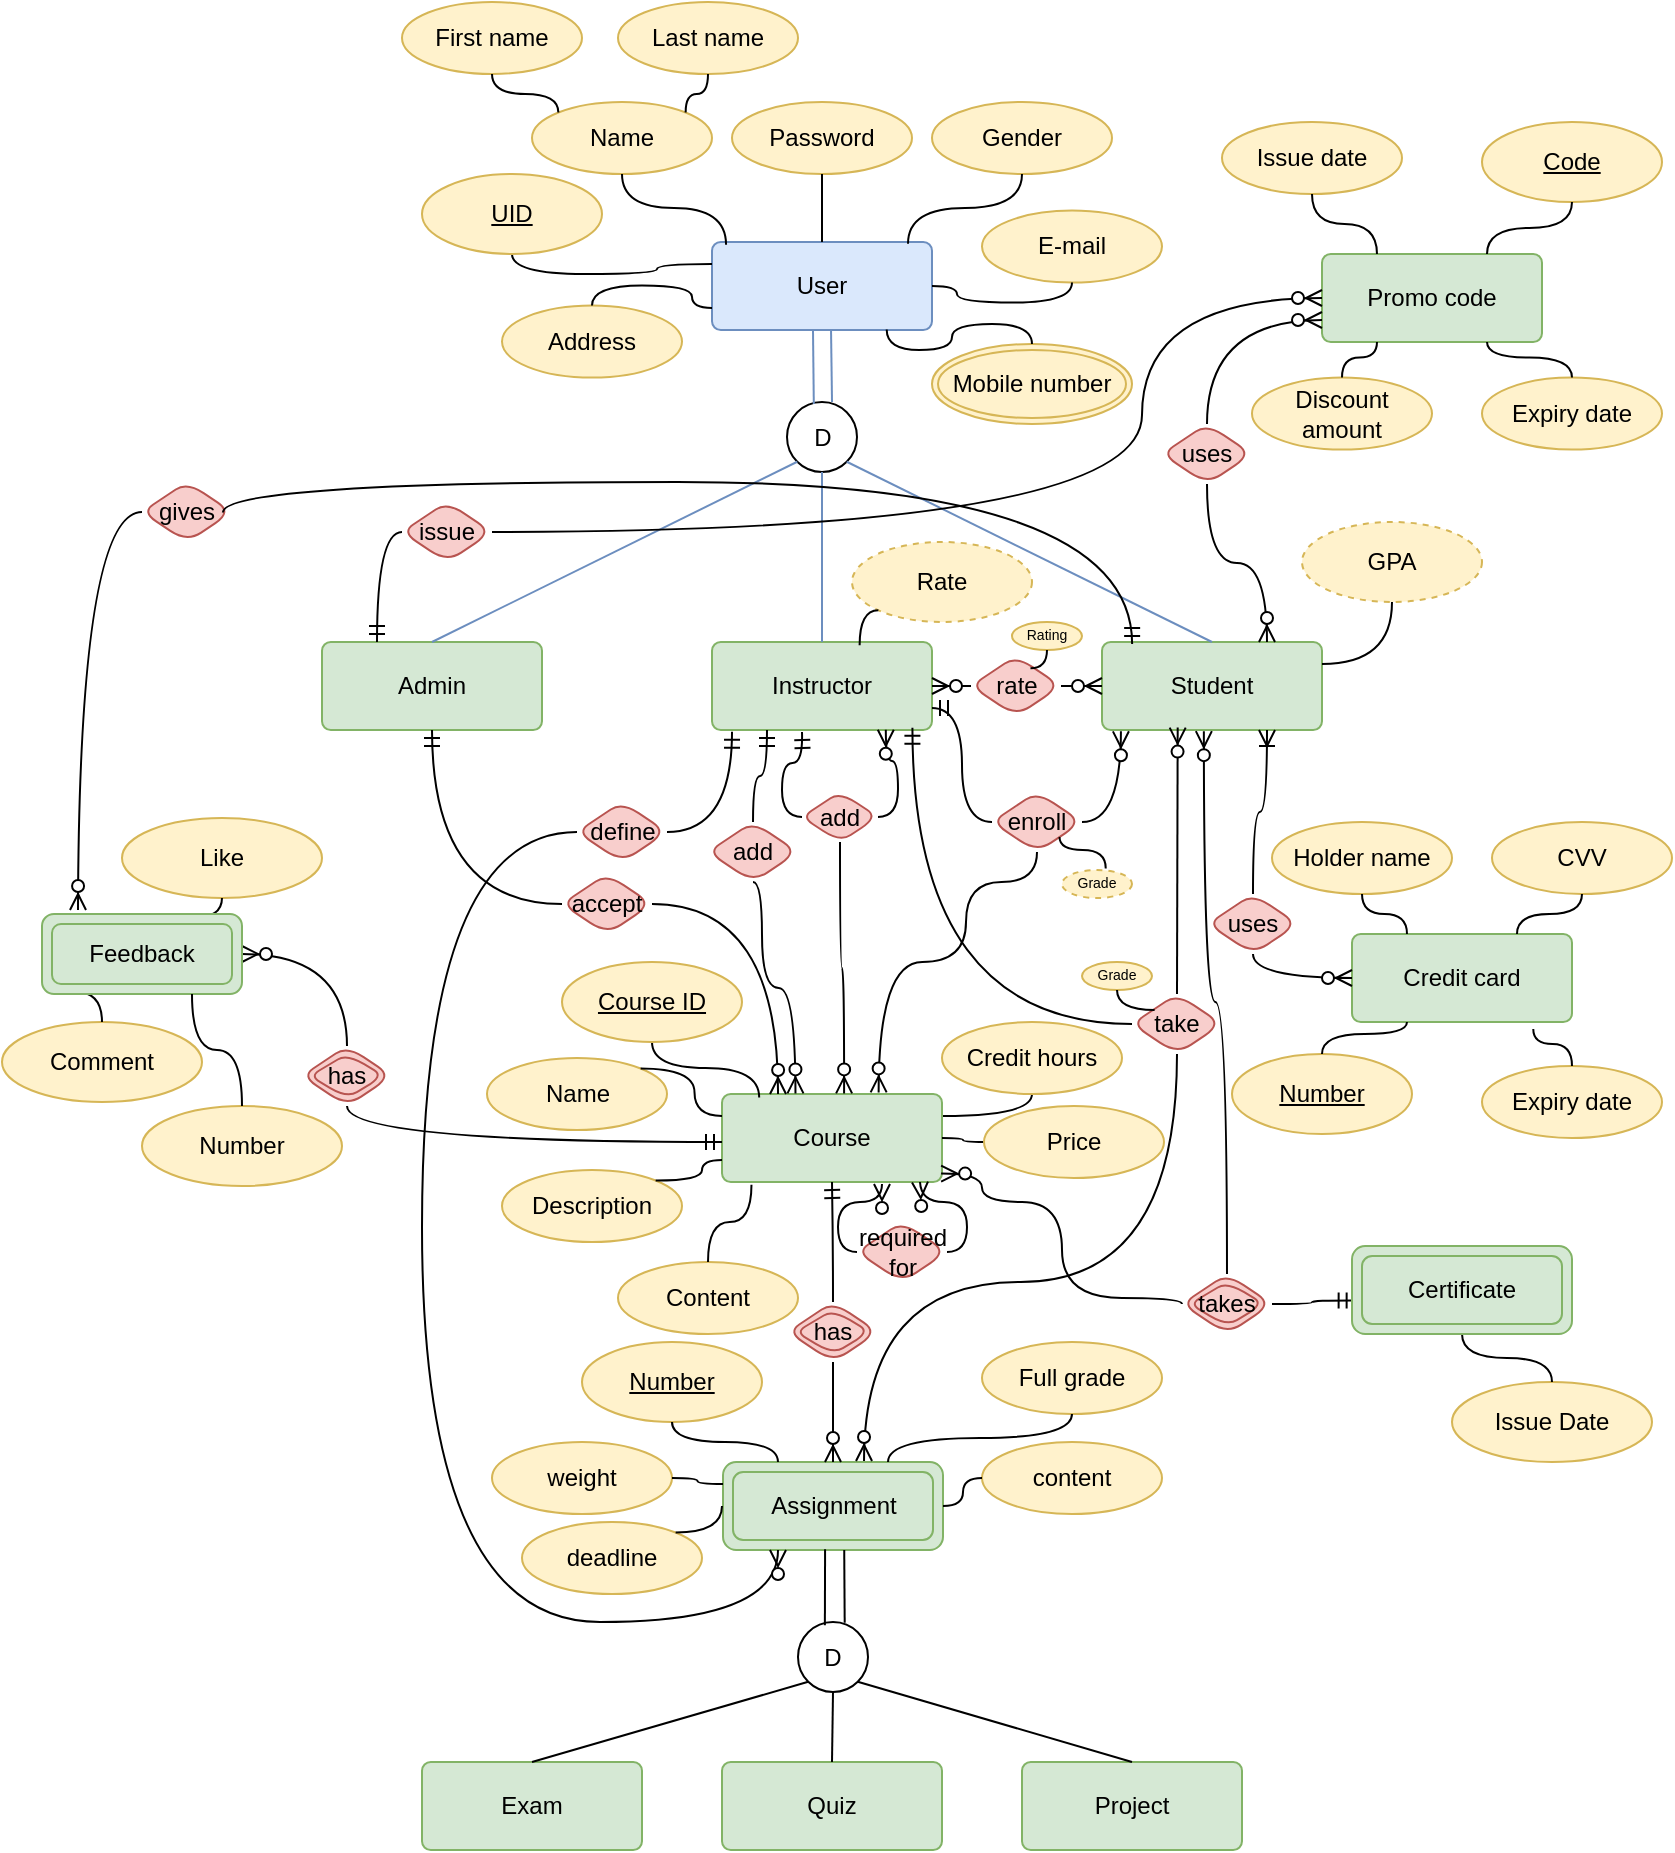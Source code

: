 <mxfile version="13.10.3" type="device"><diagram id="R2lEEEUBdFMjLlhIrx00" name="Page-1"><mxGraphModel dx="1038" dy="580" grid="1" gridSize="10" guides="1" tooltips="1" connect="1" arrows="1" fold="1" page="1" pageScale="1" pageWidth="850" pageHeight="1100" math="0" shadow="0" extFonts="Permanent Marker^https://fonts.googleapis.com/css?family=Permanent+Marker"><root><mxCell id="0"/><mxCell id="1" parent="0"/><mxCell id="Z4iQUiT7zyuBfJr3c1Eu-8" value="D" style="ellipse;whiteSpace=wrap;html=1;aspect=fixed;rounded=1;shadow=0;glass=0;sketch=0;" parent="1" vertex="1"><mxGeometry x="402.5" y="200" width="35" height="35" as="geometry"/></mxCell><mxCell id="Z4iQUiT7zyuBfJr3c1Eu-16" value="User" style="rounded=1;arcSize=10;whiteSpace=wrap;html=1;align=center;shadow=0;glass=0;sketch=0;aspect=fixed;fillColor=#dae8fc;strokeColor=#6c8ebf;" parent="1" vertex="1"><mxGeometry x="365" y="120" width="110" height="44" as="geometry"/></mxCell><mxCell id="Z4iQUiT7zyuBfJr3c1Eu-17" value="Instructor" style="rounded=1;arcSize=10;whiteSpace=wrap;html=1;align=center;shadow=0;glass=0;sketch=0;aspect=fixed;fillColor=#d5e8d4;strokeColor=#82b366;" parent="1" vertex="1"><mxGeometry x="365" y="320" width="110" height="44" as="geometry"/></mxCell><mxCell id="Z4iQUiT7zyuBfJr3c1Eu-18" value="Student" style="rounded=1;arcSize=10;whiteSpace=wrap;html=1;align=center;shadow=0;glass=0;sketch=0;aspect=fixed;fillColor=#d5e8d4;strokeColor=#82b366;" parent="1" vertex="1"><mxGeometry x="560" y="320" width="110" height="44" as="geometry"/></mxCell><mxCell id="Z4iQUiT7zyuBfJr3c1Eu-19" value="Admin" style="rounded=1;arcSize=10;whiteSpace=wrap;html=1;align=center;shadow=0;glass=0;sketch=0;aspect=fixed;fillColor=#d5e8d4;strokeColor=#82b366;" parent="1" vertex="1"><mxGeometry x="170" y="320" width="110" height="44" as="geometry"/></mxCell><mxCell id="Z4iQUiT7zyuBfJr3c1Eu-27" value="Name" style="ellipse;whiteSpace=wrap;html=1;align=center;rounded=1;shadow=0;glass=0;sketch=0;aspect=fixed;fillColor=#fff2cc;strokeColor=#d6b656;" parent="1" vertex="1"><mxGeometry x="275" y="50" width="90" height="36" as="geometry"/></mxCell><mxCell id="Z4iQUiT7zyuBfJr3c1Eu-32" value="" style="edgeStyle=orthogonalEdgeStyle;fontSize=12;html=1;endArrow=none;endFill=0;entryX=0.5;entryY=1;entryDx=0;entryDy=0;exitX=0.064;exitY=0.031;exitDx=0;exitDy=0;exitPerimeter=0;curved=1;" parent="1" source="Z4iQUiT7zyuBfJr3c1Eu-16" target="Z4iQUiT7zyuBfJr3c1Eu-27" edge="1"><mxGeometry width="100" height="100" relative="1" as="geometry"><mxPoint x="430" y="160" as="sourcePoint"/><mxPoint x="530" y="60" as="targetPoint"/></mxGeometry></mxCell><mxCell id="Z4iQUiT7zyuBfJr3c1Eu-33" value="First name" style="ellipse;whiteSpace=wrap;html=1;align=center;rounded=1;shadow=0;glass=0;sketch=0;aspect=fixed;fillColor=#fff2cc;strokeColor=#d6b656;" parent="1" vertex="1"><mxGeometry x="210" width="90" height="36" as="geometry"/></mxCell><mxCell id="Z4iQUiT7zyuBfJr3c1Eu-34" value="Last name" style="ellipse;whiteSpace=wrap;html=1;align=center;rounded=1;shadow=0;glass=0;sketch=0;aspect=fixed;fillColor=#fff2cc;strokeColor=#d6b656;" parent="1" vertex="1"><mxGeometry x="318" width="90" height="36" as="geometry"/></mxCell><mxCell id="Z4iQUiT7zyuBfJr3c1Eu-35" value="" style="edgeStyle=orthogonalEdgeStyle;fontSize=12;html=1;endArrow=none;endFill=0;entryX=1;entryY=0;entryDx=0;entryDy=0;exitX=0.5;exitY=1;exitDx=0;exitDy=0;curved=1;" parent="1" source="Z4iQUiT7zyuBfJr3c1Eu-34" target="Z4iQUiT7zyuBfJr3c1Eu-27" edge="1"><mxGeometry width="100" height="100" relative="1" as="geometry"><mxPoint x="380" y="60" as="sourcePoint"/><mxPoint x="327.96" y="28.636" as="targetPoint"/></mxGeometry></mxCell><mxCell id="Z4iQUiT7zyuBfJr3c1Eu-36" value="" style="edgeStyle=orthogonalEdgeStyle;fontSize=12;html=1;endArrow=none;endFill=0;entryX=0;entryY=0;entryDx=0;entryDy=0;exitX=0.5;exitY=1;exitDx=0;exitDy=0;curved=1;" parent="1" source="Z4iQUiT7zyuBfJr3c1Eu-33" target="Z4iQUiT7zyuBfJr3c1Eu-27" edge="1"><mxGeometry width="100" height="100" relative="1" as="geometry"><mxPoint x="385" y="46" as="sourcePoint"/><mxPoint x="361.922" y="65.313" as="targetPoint"/></mxGeometry></mxCell><mxCell id="Z4iQUiT7zyuBfJr3c1Eu-39" value="Password" style="ellipse;whiteSpace=wrap;html=1;align=center;rounded=1;shadow=0;glass=0;sketch=0;aspect=fixed;fillColor=#fff2cc;strokeColor=#d6b656;" parent="1" vertex="1"><mxGeometry x="375" y="50" width="90" height="36" as="geometry"/></mxCell><mxCell id="Z4iQUiT7zyuBfJr3c1Eu-40" value="" style="edgeStyle=orthogonalEdgeStyle;fontSize=12;html=1;endArrow=none;endFill=0;entryX=0.5;entryY=1;entryDx=0;entryDy=0;exitX=0.5;exitY=0;exitDx=0;exitDy=0;curved=1;" parent="1" source="Z4iQUiT7zyuBfJr3c1Eu-16" target="Z4iQUiT7zyuBfJr3c1Eu-39" edge="1"><mxGeometry width="100" height="100" relative="1" as="geometry"><mxPoint x="475.0" y="117.364" as="sourcePoint"/><mxPoint x="632.96" y="60" as="targetPoint"/></mxGeometry></mxCell><mxCell id="Z4iQUiT7zyuBfJr3c1Eu-41" value="Gender" style="ellipse;whiteSpace=wrap;html=1;align=center;rounded=1;shadow=0;glass=0;sketch=0;aspect=fixed;fillColor=#fff2cc;strokeColor=#d6b656;" parent="1" vertex="1"><mxGeometry x="475" y="50" width="90" height="36" as="geometry"/></mxCell><mxCell id="Z4iQUiT7zyuBfJr3c1Eu-42" value="" style="edgeStyle=orthogonalEdgeStyle;fontSize=12;html=1;endArrow=none;endFill=0;entryX=0.5;entryY=1;entryDx=0;entryDy=0;exitX=0.891;exitY=0.02;exitDx=0;exitDy=0;exitPerimeter=0;curved=1;" parent="1" source="Z4iQUiT7zyuBfJr3c1Eu-16" target="Z4iQUiT7zyuBfJr3c1Eu-41" edge="1"><mxGeometry width="100" height="100" relative="1" as="geometry"><mxPoint x="572.04" y="117.364" as="sourcePoint"/><mxPoint x="730" y="60" as="targetPoint"/></mxGeometry></mxCell><mxCell id="Z4iQUiT7zyuBfJr3c1Eu-43" value="E-mail" style="ellipse;whiteSpace=wrap;html=1;align=center;rounded=1;shadow=0;glass=0;sketch=0;aspect=fixed;fillColor=#fff2cc;strokeColor=#d6b656;" parent="1" vertex="1"><mxGeometry x="500" y="104.3" width="90" height="36" as="geometry"/></mxCell><mxCell id="Z4iQUiT7zyuBfJr3c1Eu-44" value="" style="edgeStyle=orthogonalEdgeStyle;fontSize=12;html=1;endArrow=none;endFill=0;entryX=0.5;entryY=1;entryDx=0;entryDy=0;curved=1;exitX=1;exitY=0.25;exitDx=0;exitDy=0;" parent="1" source="Z4iQUiT7zyuBfJr3c1Eu-53" target="Z4iQUiT7zyuBfJr3c1Eu-54" edge="1"><mxGeometry width="100" height="100" relative="1" as="geometry"><mxPoint x="480" y="566" as="sourcePoint"/><mxPoint x="550.99" y="580" as="targetPoint"/></mxGeometry></mxCell><mxCell id="Z4iQUiT7zyuBfJr3c1Eu-46" value="" style="edgeStyle=orthogonalEdgeStyle;fontSize=12;html=1;endArrow=none;endFill=0;entryX=0.5;entryY=1;entryDx=0;entryDy=0;exitX=0;exitY=0.25;exitDx=0;exitDy=0;curved=1;" parent="1" source="Z4iQUiT7zyuBfJr3c1Eu-16" target="Z4iQUiT7zyuBfJr3c1Eu-47" edge="1"><mxGeometry width="100" height="100" relative="1" as="geometry"><mxPoint x="330.0" y="159.964" as="sourcePoint"/><mxPoint x="277.96" y="128.6" as="targetPoint"/></mxGeometry></mxCell><mxCell id="Z4iQUiT7zyuBfJr3c1Eu-47" value="UID" style="ellipse;whiteSpace=wrap;html=1;align=center;fontStyle=4;rounded=1;shadow=0;glass=0;sketch=0;fillColor=#fff2cc;strokeColor=#d6b656;" parent="1" vertex="1"><mxGeometry x="220" y="86" width="90" height="40" as="geometry"/></mxCell><mxCell id="Z4iQUiT7zyuBfJr3c1Eu-48" value="Address" style="ellipse;whiteSpace=wrap;html=1;align=center;rounded=1;shadow=0;glass=0;sketch=0;aspect=fixed;fillColor=#fff2cc;strokeColor=#d6b656;" parent="1" vertex="1"><mxGeometry x="260" y="151.8" width="90" height="36" as="geometry"/></mxCell><mxCell id="Z4iQUiT7zyuBfJr3c1Eu-49" value="" style="edgeStyle=orthogonalEdgeStyle;fontSize=12;html=1;endArrow=none;endFill=0;entryX=0.5;entryY=0;entryDx=0;entryDy=0;exitX=0;exitY=0.75;exitDx=0;exitDy=0;curved=1;" parent="1" source="Z4iQUiT7zyuBfJr3c1Eu-16" target="Z4iQUiT7zyuBfJr3c1Eu-48" edge="1"><mxGeometry width="100" height="100" relative="1" as="geometry"><mxPoint x="357.04" y="219.164" as="sourcePoint"/><mxPoint x="515" y="161.8" as="targetPoint"/></mxGeometry></mxCell><mxCell id="Z4iQUiT7zyuBfJr3c1Eu-50" value="Mobile number" style="ellipse;shape=doubleEllipse;margin=3;whiteSpace=wrap;html=1;align=center;rounded=1;shadow=0;glass=0;sketch=0;fillColor=#fff2cc;strokeColor=#d6b656;" parent="1" vertex="1"><mxGeometry x="475" y="171" width="100" height="40" as="geometry"/></mxCell><mxCell id="Z4iQUiT7zyuBfJr3c1Eu-52" value="" style="edgeStyle=orthogonalEdgeStyle;fontSize=12;html=1;endArrow=none;endFill=0;entryX=0.5;entryY=0;entryDx=0;entryDy=0;curved=1;exitX=0.794;exitY=0.994;exitDx=0;exitDy=0;exitPerimeter=0;" parent="1" source="Z4iQUiT7zyuBfJr3c1Eu-16" target="Z4iQUiT7zyuBfJr3c1Eu-50" edge="1"><mxGeometry width="100" height="100" relative="1" as="geometry"><mxPoint x="467" y="166" as="sourcePoint"/><mxPoint x="565" y="160.3" as="targetPoint"/></mxGeometry></mxCell><mxCell id="Z4iQUiT7zyuBfJr3c1Eu-53" value="Course" style="rounded=1;arcSize=10;whiteSpace=wrap;html=1;align=center;shadow=0;glass=0;sketch=0;aspect=fixed;fillColor=#d5e8d4;strokeColor=#82b366;" parent="1" vertex="1"><mxGeometry x="370" y="546" width="110" height="44" as="geometry"/></mxCell><mxCell id="Z4iQUiT7zyuBfJr3c1Eu-54" value="Credit hours" style="ellipse;whiteSpace=wrap;html=1;align=center;rounded=1;shadow=0;glass=0;sketch=0;aspect=fixed;fillColor=#fff2cc;strokeColor=#d6b656;" parent="1" vertex="1"><mxGeometry x="480" y="510" width="90" height="36" as="geometry"/></mxCell><mxCell id="Z4iQUiT7zyuBfJr3c1Eu-55" value="" style="edgeStyle=orthogonalEdgeStyle;fontSize=12;html=1;endArrow=none;endFill=0;exitX=1;exitY=0.25;exitDx=0;exitDy=0;curved=1;entryX=0.5;entryY=1;entryDx=0;entryDy=0;" parent="1" source="Z4iQUiT7zyuBfJr3c1Eu-18" target="Z4iQUiT7zyuBfJr3c1Eu-57" edge="1"><mxGeometry width="100" height="100" relative="1" as="geometry"><mxPoint x="620" y="289.036" as="sourcePoint"/><mxPoint x="703" y="310" as="targetPoint"/></mxGeometry></mxCell><mxCell id="Z4iQUiT7zyuBfJr3c1Eu-57" value="GPA" style="ellipse;whiteSpace=wrap;html=1;align=center;dashed=1;rounded=1;shadow=0;glass=0;sketch=0;fillColor=#fff2cc;strokeColor=#d6b656;" parent="1" vertex="1"><mxGeometry x="660" y="260" width="90" height="40" as="geometry"/></mxCell><mxCell id="Z4iQUiT7zyuBfJr3c1Eu-58" value="" style="edgeStyle=orthogonalEdgeStyle;fontSize=12;html=1;endArrow=none;endFill=0;entryX=0.5;entryY=1;entryDx=0;entryDy=0;exitX=0.169;exitY=0.039;exitDx=0;exitDy=0;curved=1;exitPerimeter=0;" parent="1" source="Z4iQUiT7zyuBfJr3c1Eu-53" target="Z4iQUiT7zyuBfJr3c1Eu-59" edge="1"><mxGeometry width="100" height="100" relative="1" as="geometry"><mxPoint x="407.5" y="557" as="sourcePoint"/><mxPoint x="320.46" y="558.6" as="targetPoint"/></mxGeometry></mxCell><mxCell id="Z4iQUiT7zyuBfJr3c1Eu-59" value="Course ID" style="ellipse;whiteSpace=wrap;html=1;align=center;fontStyle=4;rounded=1;shadow=0;glass=0;sketch=0;fillColor=#fff2cc;strokeColor=#d6b656;" parent="1" vertex="1"><mxGeometry x="290" y="480" width="90" height="40" as="geometry"/></mxCell><mxCell id="Z4iQUiT7zyuBfJr3c1Eu-61" value="Name" style="ellipse;whiteSpace=wrap;html=1;align=center;rounded=1;shadow=0;glass=0;sketch=0;aspect=fixed;fillColor=#fff2cc;strokeColor=#d6b656;" parent="1" vertex="1"><mxGeometry x="252.5" y="528" width="90" height="36" as="geometry"/></mxCell><mxCell id="Z4iQUiT7zyuBfJr3c1Eu-62" value="" style="edgeStyle=orthogonalEdgeStyle;fontSize=12;html=1;endArrow=none;endFill=0;entryX=0.5;entryY=1;entryDx=0;entryDy=0;exitX=1;exitY=0.5;exitDx=0;exitDy=0;curved=1;" parent="1" source="Z4iQUiT7zyuBfJr3c1Eu-16" target="Z4iQUiT7zyuBfJr3c1Eu-43" edge="1"><mxGeometry width="100" height="100" relative="1" as="geometry"><mxPoint x="473.01" y="126.88" as="sourcePoint"/><mxPoint x="530" y="96" as="targetPoint"/></mxGeometry></mxCell><mxCell id="Z4iQUiT7zyuBfJr3c1Eu-64" value="" style="edgeStyle=orthogonalEdgeStyle;fontSize=12;html=1;endArrow=none;endFill=0;entryX=0;entryY=0.5;entryDx=0;entryDy=0;curved=1;exitX=1;exitY=0.5;exitDx=0;exitDy=0;" parent="1" source="Z4iQUiT7zyuBfJr3c1Eu-53" target="Z4iQUiT7zyuBfJr3c1Eu-65" edge="1"><mxGeometry width="100" height="100" relative="1" as="geometry"><mxPoint x="505" y="602" as="sourcePoint"/><mxPoint x="575.99" y="625" as="targetPoint"/></mxGeometry></mxCell><mxCell id="Z4iQUiT7zyuBfJr3c1Eu-65" value="Price" style="ellipse;whiteSpace=wrap;html=1;align=center;rounded=1;shadow=0;glass=0;sketch=0;aspect=fixed;fillColor=#fff2cc;strokeColor=#d6b656;" parent="1" vertex="1"><mxGeometry x="501" y="552" width="90" height="36" as="geometry"/></mxCell><mxCell id="Z4iQUiT7zyuBfJr3c1Eu-66" value="" style="endArrow=none;html=1;rounded=0;exitX=0;exitY=0.25;exitDx=0;exitDy=0;entryX=1;entryY=0;entryDx=0;entryDy=0;edgeStyle=orthogonalEdgeStyle;curved=1;" parent="1" source="Z4iQUiT7zyuBfJr3c1Eu-53" target="Z4iQUiT7zyuBfJr3c1Eu-61" edge="1"><mxGeometry relative="1" as="geometry"><mxPoint x="355" y="616" as="sourcePoint"/><mxPoint x="515" y="616" as="targetPoint"/></mxGeometry></mxCell><mxCell id="Z4iQUiT7zyuBfJr3c1Eu-67" value="Description" style="ellipse;whiteSpace=wrap;html=1;align=center;rounded=1;shadow=0;glass=0;sketch=0;aspect=fixed;fillColor=#fff2cc;strokeColor=#d6b656;" parent="1" vertex="1"><mxGeometry x="260" y="584" width="90" height="36" as="geometry"/></mxCell><mxCell id="Z4iQUiT7zyuBfJr3c1Eu-69" value="" style="endArrow=none;html=1;rounded=0;exitX=0;exitY=0.75;exitDx=0;exitDy=0;entryX=1;entryY=0;entryDx=0;entryDy=0;edgeStyle=orthogonalEdgeStyle;curved=1;" parent="1" source="Z4iQUiT7zyuBfJr3c1Eu-53" target="Z4iQUiT7zyuBfJr3c1Eu-67" edge="1"><mxGeometry relative="1" as="geometry"><mxPoint x="355" y="616" as="sourcePoint"/><mxPoint x="515" y="616" as="targetPoint"/></mxGeometry></mxCell><mxCell id="Z4iQUiT7zyuBfJr3c1Eu-70" value="Content" style="ellipse;whiteSpace=wrap;html=1;align=center;rounded=1;shadow=0;glass=0;sketch=0;aspect=fixed;fillColor=#fff2cc;strokeColor=#d6b656;" parent="1" vertex="1"><mxGeometry x="318" y="630" width="90" height="36" as="geometry"/></mxCell><mxCell id="Z4iQUiT7zyuBfJr3c1Eu-71" value="" style="endArrow=none;html=1;rounded=0;exitX=0.134;exitY=1.03;exitDx=0;exitDy=0;exitPerimeter=0;entryX=0.5;entryY=0;entryDx=0;entryDy=0;edgeStyle=orthogonalEdgeStyle;curved=1;" parent="1" source="Z4iQUiT7zyuBfJr3c1Eu-53" target="Z4iQUiT7zyuBfJr3c1Eu-70" edge="1"><mxGeometry relative="1" as="geometry"><mxPoint x="355" y="616" as="sourcePoint"/><mxPoint x="515" y="616" as="targetPoint"/></mxGeometry></mxCell><mxCell id="Z4iQUiT7zyuBfJr3c1Eu-74" value="" style="edgeStyle=orthogonalEdgeStyle;fontSize=12;html=1;endArrow=ERzeroToMany;endFill=1;entryX=0.086;entryY=1.015;entryDx=0;entryDy=0;curved=1;exitX=1;exitY=0.5;exitDx=0;exitDy=0;entryPerimeter=0;" parent="1" source="Z4iQUiT7zyuBfJr3c1Eu-82" target="Z4iQUiT7zyuBfJr3c1Eu-18" edge="1"><mxGeometry width="100" height="100" relative="1" as="geometry"><mxPoint x="380" y="480" as="sourcePoint"/><mxPoint x="480" y="380" as="targetPoint"/></mxGeometry></mxCell><mxCell id="Z4iQUiT7zyuBfJr3c1Eu-75" value="" style="edgeStyle=orthogonalEdgeStyle;fontSize=12;html=1;endArrow=ERzeroToMany;endFill=1;exitX=0.5;exitY=1;exitDx=0;exitDy=0;curved=1;entryX=0.712;entryY=-0.018;entryDx=0;entryDy=0;entryPerimeter=0;" parent="1" source="Z4iQUiT7zyuBfJr3c1Eu-82" target="Z4iQUiT7zyuBfJr3c1Eu-53" edge="1"><mxGeometry width="100" height="100" relative="1" as="geometry"><mxPoint x="380" y="480" as="sourcePoint"/><mxPoint x="480" y="380" as="targetPoint"/><Array as="points"><mxPoint x="528" y="440"/><mxPoint x="492" y="440"/><mxPoint x="492" y="480"/><mxPoint x="448" y="480"/></Array></mxGeometry></mxCell><mxCell id="Z4iQUiT7zyuBfJr3c1Eu-82" value="enroll" style="shape=rhombus;perimeter=rhombusPerimeter;whiteSpace=wrap;html=1;align=center;rounded=1;shadow=0;glass=0;sketch=0;fillColor=#f8cecc;strokeColor=#b85450;" parent="1" vertex="1"><mxGeometry x="505" y="395" width="45" height="30" as="geometry"/></mxCell><mxCell id="Z4iQUiT7zyuBfJr3c1Eu-83" value="has" style="shape=rhombus;double=1;perimeter=rhombusPerimeter;whiteSpace=wrap;html=1;align=center;rounded=1;shadow=0;glass=0;sketch=0;fillColor=#f8cecc;strokeColor=#b85450;" parent="1" vertex="1"><mxGeometry x="403" y="650" width="45" height="30" as="geometry"/></mxCell><mxCell id="Z4iQUiT7zyuBfJr3c1Eu-84" value="" style="edgeStyle=orthogonalEdgeStyle;fontSize=12;html=1;endArrow=ERmandOne;endFill=0;entryX=0.5;entryY=1;entryDx=0;entryDy=0;exitX=0.5;exitY=0;exitDx=0;exitDy=0;curved=1;" parent="1" source="Z4iQUiT7zyuBfJr3c1Eu-83" target="Z4iQUiT7zyuBfJr3c1Eu-53" edge="1"><mxGeometry width="100" height="100" relative="1" as="geometry"><mxPoint x="370" y="650" as="sourcePoint"/><mxPoint x="470" y="550" as="targetPoint"/></mxGeometry></mxCell><mxCell id="Z4iQUiT7zyuBfJr3c1Eu-85" value="Assignment" style="shape=ext;margin=3;double=1;whiteSpace=wrap;html=1;align=center;rounded=1;shadow=0;glass=0;sketch=0;aspect=fixed;fillColor=#d5e8d4;strokeColor=#82b366;" parent="1" vertex="1"><mxGeometry x="370.5" y="730" width="110" height="44" as="geometry"/></mxCell><mxCell id="Z4iQUiT7zyuBfJr3c1Eu-86" value="" style="edgeStyle=orthogonalEdgeStyle;fontSize=12;html=1;endArrow=ERzeroToMany;endFill=1;entryX=0.5;entryY=0;entryDx=0;entryDy=0;exitX=0.5;exitY=1;exitDx=0;exitDy=0;curved=1;" parent="1" source="Z4iQUiT7zyuBfJr3c1Eu-83" target="Z4iQUiT7zyuBfJr3c1Eu-85" edge="1"><mxGeometry width="100" height="100" relative="1" as="geometry"><mxPoint x="370" y="650" as="sourcePoint"/><mxPoint x="470" y="550" as="targetPoint"/></mxGeometry></mxCell><mxCell id="Z4iQUiT7zyuBfJr3c1Eu-89" value="D" style="ellipse;whiteSpace=wrap;html=1;aspect=fixed;rounded=1;shadow=0;glass=0;sketch=0;" parent="1" vertex="1"><mxGeometry x="408" y="810" width="35" height="35" as="geometry"/></mxCell><mxCell id="Z4iQUiT7zyuBfJr3c1Eu-97" value="" style="endArrow=none;html=1;rounded=0;exitX=0.5;exitY=1;exitDx=0;exitDy=0;entryX=0.5;entryY=0;entryDx=0;entryDy=0;fillColor=#dae8fc;strokeColor=#6c8ebf;" parent="1" source="Z4iQUiT7zyuBfJr3c1Eu-8" target="Z4iQUiT7zyuBfJr3c1Eu-17" edge="1"><mxGeometry relative="1" as="geometry"><mxPoint x="340" y="320" as="sourcePoint"/><mxPoint x="500" y="320" as="targetPoint"/></mxGeometry></mxCell><mxCell id="Z4iQUiT7zyuBfJr3c1Eu-98" value="" style="endArrow=none;html=1;rounded=0;exitX=0;exitY=1;exitDx=0;exitDy=0;entryX=0.5;entryY=0;entryDx=0;entryDy=0;fillColor=#dae8fc;strokeColor=#6c8ebf;" parent="1" source="Z4iQUiT7zyuBfJr3c1Eu-8" target="Z4iQUiT7zyuBfJr3c1Eu-19" edge="1"><mxGeometry relative="1" as="geometry"><mxPoint x="340" y="320" as="sourcePoint"/><mxPoint x="500" y="320" as="targetPoint"/></mxGeometry></mxCell><mxCell id="Z4iQUiT7zyuBfJr3c1Eu-99" value="" style="endArrow=none;html=1;rounded=0;exitX=1;exitY=1;exitDx=0;exitDy=0;entryX=0.5;entryY=0;entryDx=0;entryDy=0;fillColor=#dae8fc;strokeColor=#6c8ebf;" parent="1" source="Z4iQUiT7zyuBfJr3c1Eu-8" target="Z4iQUiT7zyuBfJr3c1Eu-18" edge="1"><mxGeometry relative="1" as="geometry"><mxPoint x="340" y="320" as="sourcePoint"/><mxPoint x="500" y="320" as="targetPoint"/></mxGeometry></mxCell><mxCell id="Z4iQUiT7zyuBfJr3c1Eu-100" value="" style="endArrow=none;html=1;rounded=0;entryX=0.643;entryY=0;entryDx=0;entryDy=0;entryPerimeter=0;exitX=0.541;exitY=0.989;exitDx=0;exitDy=0;exitPerimeter=0;fillColor=#dae8fc;strokeColor=#6c8ebf;" parent="1" source="Z4iQUiT7zyuBfJr3c1Eu-16" target="Z4iQUiT7zyuBfJr3c1Eu-8" edge="1"><mxGeometry relative="1" as="geometry"><mxPoint x="440" y="190" as="sourcePoint"/><mxPoint x="500" y="260" as="targetPoint"/></mxGeometry></mxCell><mxCell id="Z4iQUiT7zyuBfJr3c1Eu-101" value="" style="endArrow=none;html=1;rounded=0;entryX=0.383;entryY=0.03;entryDx=0;entryDy=0;entryPerimeter=0;exitX=0.459;exitY=0.988;exitDx=0;exitDy=0;exitPerimeter=0;fillColor=#dae8fc;strokeColor=#6c8ebf;" parent="1" source="Z4iQUiT7zyuBfJr3c1Eu-16" target="Z4iQUiT7zyuBfJr3c1Eu-8" edge="1"><mxGeometry relative="1" as="geometry"><mxPoint x="416" y="170" as="sourcePoint"/><mxPoint x="500" y="260" as="targetPoint"/></mxGeometry></mxCell><mxCell id="Z4iQUiT7zyuBfJr3c1Eu-103" value="" style="endArrow=none;html=1;rounded=0;exitX=0.667;exitY=0.012;exitDx=0;exitDy=0;exitPerimeter=0;entryX=0.551;entryY=1;entryDx=0;entryDy=0;entryPerimeter=0;" parent="1" source="Z4iQUiT7zyuBfJr3c1Eu-89" target="Z4iQUiT7zyuBfJr3c1Eu-85" edge="1"><mxGeometry relative="1" as="geometry"><mxPoint x="350" y="820" as="sourcePoint"/><mxPoint x="510" y="820" as="targetPoint"/></mxGeometry></mxCell><mxCell id="Z4iQUiT7zyuBfJr3c1Eu-104" value="" style="endArrow=none;html=1;rounded=0;entryX=0.384;entryY=0.045;entryDx=0;entryDy=0;entryPerimeter=0;exitX=0.464;exitY=0.991;exitDx=0;exitDy=0;exitPerimeter=0;fillColor=#dae8fc;" parent="1" source="Z4iQUiT7zyuBfJr3c1Eu-85" target="Z4iQUiT7zyuBfJr3c1Eu-89" edge="1"><mxGeometry relative="1" as="geometry"><mxPoint x="416" y="753" as="sourcePoint"/><mxPoint x="510" y="820" as="targetPoint"/></mxGeometry></mxCell><mxCell id="Z4iQUiT7zyuBfJr3c1Eu-106" value="Quiz" style="rounded=1;arcSize=10;whiteSpace=wrap;html=1;align=center;shadow=0;glass=0;sketch=0;aspect=fixed;fillColor=#d5e8d4;strokeColor=#82b366;" parent="1" vertex="1"><mxGeometry x="370" y="880" width="110" height="44" as="geometry"/></mxCell><mxCell id="Z4iQUiT7zyuBfJr3c1Eu-107" value="Project" style="rounded=1;arcSize=10;whiteSpace=wrap;html=1;align=center;shadow=0;glass=0;sketch=0;aspect=fixed;fillColor=#d5e8d4;strokeColor=#82b366;" parent="1" vertex="1"><mxGeometry x="520" y="880" width="110" height="44" as="geometry"/></mxCell><mxCell id="Z4iQUiT7zyuBfJr3c1Eu-108" value="Exam" style="rounded=1;arcSize=10;whiteSpace=wrap;html=1;align=center;shadow=0;glass=0;sketch=0;aspect=fixed;fillColor=#d5e8d4;strokeColor=#82b366;" parent="1" vertex="1"><mxGeometry x="220" y="880" width="110" height="44" as="geometry"/></mxCell><mxCell id="Z4iQUiT7zyuBfJr3c1Eu-109" value="" style="endArrow=none;html=1;rounded=0;exitX=0.5;exitY=1;exitDx=0;exitDy=0;entryX=0.5;entryY=0;entryDx=0;entryDy=0;" parent="1" source="Z4iQUiT7zyuBfJr3c1Eu-89" target="Z4iQUiT7zyuBfJr3c1Eu-106" edge="1"><mxGeometry relative="1" as="geometry"><mxPoint x="390" y="850" as="sourcePoint"/><mxPoint x="550" y="850" as="targetPoint"/></mxGeometry></mxCell><mxCell id="Z4iQUiT7zyuBfJr3c1Eu-110" value="" style="endArrow=none;html=1;rounded=0;exitX=1;exitY=1;exitDx=0;exitDy=0;entryX=0.5;entryY=0;entryDx=0;entryDy=0;" parent="1" source="Z4iQUiT7zyuBfJr3c1Eu-89" target="Z4iQUiT7zyuBfJr3c1Eu-107" edge="1"><mxGeometry relative="1" as="geometry"><mxPoint x="390" y="850" as="sourcePoint"/><mxPoint x="550" y="850" as="targetPoint"/></mxGeometry></mxCell><mxCell id="Z4iQUiT7zyuBfJr3c1Eu-111" value="" style="endArrow=none;html=1;rounded=0;exitX=0;exitY=1;exitDx=0;exitDy=0;entryX=0.5;entryY=0;entryDx=0;entryDy=0;" parent="1" source="Z4iQUiT7zyuBfJr3c1Eu-89" target="Z4iQUiT7zyuBfJr3c1Eu-108" edge="1"><mxGeometry relative="1" as="geometry"><mxPoint x="390" y="850" as="sourcePoint"/><mxPoint x="550" y="850" as="targetPoint"/></mxGeometry></mxCell><mxCell id="Z4iQUiT7zyuBfJr3c1Eu-112" value="Full grade" style="ellipse;whiteSpace=wrap;html=1;align=center;rounded=1;shadow=0;glass=0;sketch=0;aspect=fixed;fillColor=#fff2cc;strokeColor=#d6b656;" parent="1" vertex="1"><mxGeometry x="500" y="670" width="90" height="36" as="geometry"/></mxCell><mxCell id="Z4iQUiT7zyuBfJr3c1Eu-113" value="" style="endArrow=none;html=1;rounded=0;edgeStyle=orthogonalEdgeStyle;curved=1;entryX=0.5;entryY=1;entryDx=0;entryDy=0;exitX=0.75;exitY=0;exitDx=0;exitDy=0;" parent="1" source="Z4iQUiT7zyuBfJr3c1Eu-85" target="Z4iQUiT7zyuBfJr3c1Eu-112" edge="1"><mxGeometry relative="1" as="geometry"><mxPoint x="230" y="770" as="sourcePoint"/><mxPoint x="390" y="770" as="targetPoint"/></mxGeometry></mxCell><mxCell id="Z4iQUiT7zyuBfJr3c1Eu-114" value="Number" style="ellipse;whiteSpace=wrap;html=1;align=center;fontStyle=4;rounded=1;shadow=0;glass=0;sketch=0;fillColor=#fff2cc;strokeColor=#d6b656;" parent="1" vertex="1"><mxGeometry x="300" y="670" width="90" height="40" as="geometry"/></mxCell><mxCell id="Z4iQUiT7zyuBfJr3c1Eu-115" value="" style="endArrow=none;html=1;rounded=0;edgeStyle=orthogonalEdgeStyle;curved=1;exitX=0.5;exitY=1;exitDx=0;exitDy=0;entryX=0.25;entryY=0;entryDx=0;entryDy=0;" parent="1" source="Z4iQUiT7zyuBfJr3c1Eu-114" target="Z4iQUiT7zyuBfJr3c1Eu-85" edge="1"><mxGeometry relative="1" as="geometry"><mxPoint x="230" y="630" as="sourcePoint"/><mxPoint x="390" y="630" as="targetPoint"/></mxGeometry></mxCell><mxCell id="Z4iQUiT7zyuBfJr3c1Eu-116" value="weight" style="ellipse;whiteSpace=wrap;html=1;align=center;rounded=1;shadow=0;glass=0;sketch=0;aspect=fixed;fillColor=#fff2cc;strokeColor=#d6b656;" parent="1" vertex="1"><mxGeometry x="255" y="720" width="90" height="36" as="geometry"/></mxCell><mxCell id="Z4iQUiT7zyuBfJr3c1Eu-117" value="" style="endArrow=none;html=1;rounded=0;exitX=1;exitY=0.5;exitDx=0;exitDy=0;entryX=0;entryY=0.25;entryDx=0;entryDy=0;edgeStyle=orthogonalEdgeStyle;curved=1;" parent="1" source="Z4iQUiT7zyuBfJr3c1Eu-116" target="Z4iQUiT7zyuBfJr3c1Eu-85" edge="1"><mxGeometry relative="1" as="geometry"><mxPoint x="230" y="770" as="sourcePoint"/><mxPoint x="390" y="770" as="targetPoint"/></mxGeometry></mxCell><mxCell id="Z4iQUiT7zyuBfJr3c1Eu-118" value="deadline" style="ellipse;whiteSpace=wrap;html=1;align=center;rounded=1;shadow=0;glass=0;sketch=0;aspect=fixed;fillColor=#fff2cc;strokeColor=#d6b656;" parent="1" vertex="1"><mxGeometry x="270" y="760" width="90" height="36" as="geometry"/></mxCell><mxCell id="Z4iQUiT7zyuBfJr3c1Eu-119" value="" style="endArrow=none;html=1;rounded=0;edgeStyle=orthogonalEdgeStyle;curved=1;exitX=1;exitY=0;exitDx=0;exitDy=0;entryX=0;entryY=0.5;entryDx=0;entryDy=0;" parent="1" source="Z4iQUiT7zyuBfJr3c1Eu-118" target="Z4iQUiT7zyuBfJr3c1Eu-85" edge="1"><mxGeometry relative="1" as="geometry"><mxPoint x="230" y="770" as="sourcePoint"/><mxPoint x="390" y="770" as="targetPoint"/></mxGeometry></mxCell><mxCell id="Z4iQUiT7zyuBfJr3c1Eu-120" value="content" style="ellipse;whiteSpace=wrap;html=1;align=center;rounded=1;shadow=0;glass=0;sketch=0;aspect=fixed;fillColor=#fff2cc;strokeColor=#d6b656;" parent="1" vertex="1"><mxGeometry x="500" y="720" width="90" height="36" as="geometry"/></mxCell><mxCell id="Z4iQUiT7zyuBfJr3c1Eu-121" value="" style="endArrow=none;html=1;rounded=0;edgeStyle=orthogonalEdgeStyle;exitX=1;exitY=0.5;exitDx=0;exitDy=0;curved=1;entryX=0;entryY=0.5;entryDx=0;entryDy=0;" parent="1" source="Z4iQUiT7zyuBfJr3c1Eu-85" target="Z4iQUiT7zyuBfJr3c1Eu-120" edge="1"><mxGeometry relative="1" as="geometry"><mxPoint x="230" y="770" as="sourcePoint"/><mxPoint x="390" y="770" as="targetPoint"/></mxGeometry></mxCell><mxCell id="Z4iQUiT7zyuBfJr3c1Eu-128" value="Credit card" style="rounded=1;arcSize=10;whiteSpace=wrap;html=1;align=center;shadow=0;glass=0;sketch=0;aspect=fixed;fillColor=#d5e8d4;strokeColor=#82b366;" parent="1" vertex="1"><mxGeometry x="685" y="466" width="110" height="44" as="geometry"/></mxCell><mxCell id="Z4iQUiT7zyuBfJr3c1Eu-129" value="CVV" style="ellipse;whiteSpace=wrap;html=1;align=center;rounded=1;shadow=0;glass=0;sketch=0;aspect=fixed;fillColor=#fff2cc;strokeColor=#d6b656;" parent="1" vertex="1"><mxGeometry x="755" y="410" width="90" height="36" as="geometry"/></mxCell><mxCell id="Z4iQUiT7zyuBfJr3c1Eu-130" value="" style="endArrow=none;html=1;rounded=0;edgeStyle=orthogonalEdgeStyle;curved=1;entryX=0.5;entryY=1;entryDx=0;entryDy=0;exitX=0.75;exitY=0;exitDx=0;exitDy=0;" parent="1" source="Z4iQUiT7zyuBfJr3c1Eu-128" target="Z4iQUiT7zyuBfJr3c1Eu-129" edge="1"><mxGeometry relative="1" as="geometry"><mxPoint x="395" y="496" as="sourcePoint"/><mxPoint x="555" y="496" as="targetPoint"/></mxGeometry></mxCell><mxCell id="Z4iQUiT7zyuBfJr3c1Eu-131" value="Holder name" style="ellipse;whiteSpace=wrap;html=1;align=center;rounded=1;shadow=0;glass=0;sketch=0;aspect=fixed;fillColor=#fff2cc;strokeColor=#d6b656;" parent="1" vertex="1"><mxGeometry x="645" y="410" width="90" height="36" as="geometry"/></mxCell><mxCell id="Z4iQUiT7zyuBfJr3c1Eu-136" value="" style="endArrow=none;html=1;rounded=0;entryX=0.5;entryY=1;entryDx=0;entryDy=0;exitX=0.25;exitY=0;exitDx=0;exitDy=0;edgeStyle=orthogonalEdgeStyle;curved=1;" parent="1" source="Z4iQUiT7zyuBfJr3c1Eu-128" target="Z4iQUiT7zyuBfJr3c1Eu-131" edge="1"><mxGeometry relative="1" as="geometry"><mxPoint x="395" y="396" as="sourcePoint"/><mxPoint x="555" y="396" as="targetPoint"/></mxGeometry></mxCell><mxCell id="Z4iQUiT7zyuBfJr3c1Eu-137" value="Expiry date" style="ellipse;whiteSpace=wrap;html=1;align=center;rounded=1;shadow=0;glass=0;sketch=0;aspect=fixed;fillColor=#fff2cc;strokeColor=#d6b656;" parent="1" vertex="1"><mxGeometry x="750" y="532" width="90" height="36" as="geometry"/></mxCell><mxCell id="Z4iQUiT7zyuBfJr3c1Eu-139" value="Number" style="ellipse;whiteSpace=wrap;html=1;align=center;fontStyle=4;rounded=1;shadow=0;glass=0;sketch=0;fillColor=#fff2cc;strokeColor=#d6b656;" parent="1" vertex="1"><mxGeometry x="625" y="526" width="90" height="40" as="geometry"/></mxCell><mxCell id="Z4iQUiT7zyuBfJr3c1Eu-140" value="" style="endArrow=none;html=1;rounded=0;edgeStyle=orthogonalEdgeStyle;curved=1;entryX=0.25;entryY=1;entryDx=0;entryDy=0;" parent="1" source="Z4iQUiT7zyuBfJr3c1Eu-139" target="Z4iQUiT7zyuBfJr3c1Eu-128" edge="1"><mxGeometry relative="1" as="geometry"><mxPoint x="395" y="366" as="sourcePoint"/><mxPoint x="555" y="366" as="targetPoint"/></mxGeometry></mxCell><mxCell id="Z4iQUiT7zyuBfJr3c1Eu-141" value="" style="endArrow=none;html=1;rounded=0;entryX=0.824;entryY=1.08;entryDx=0;entryDy=0;entryPerimeter=0;exitX=0.5;exitY=0;exitDx=0;exitDy=0;edgeStyle=orthogonalEdgeStyle;curved=1;" parent="1" source="Z4iQUiT7zyuBfJr3c1Eu-137" target="Z4iQUiT7zyuBfJr3c1Eu-128" edge="1"><mxGeometry relative="1" as="geometry"><mxPoint x="380" y="430" as="sourcePoint"/><mxPoint x="540" y="430" as="targetPoint"/></mxGeometry></mxCell><mxCell id="Z4iQUiT7zyuBfJr3c1Eu-142" value="uses" style="shape=rhombus;perimeter=rhombusPerimeter;whiteSpace=wrap;html=1;align=center;rounded=1;shadow=0;glass=0;sketch=0;fillColor=#f8cecc;strokeColor=#b85450;" parent="1" vertex="1"><mxGeometry x="613" y="446" width="45" height="30" as="geometry"/></mxCell><mxCell id="Z4iQUiT7zyuBfJr3c1Eu-143" value="" style="edgeStyle=orthogonalEdgeStyle;fontSize=12;html=1;endArrow=ERoneToMany;endFill=0;curved=1;exitX=0.5;exitY=0;exitDx=0;exitDy=0;entryX=0.75;entryY=1;entryDx=0;entryDy=0;" parent="1" source="Z4iQUiT7zyuBfJr3c1Eu-142" target="Z4iQUiT7zyuBfJr3c1Eu-18" edge="1"><mxGeometry width="100" height="100" relative="1" as="geometry"><mxPoint x="410" y="480" as="sourcePoint"/><mxPoint x="510" y="380" as="targetPoint"/></mxGeometry></mxCell><mxCell id="Z4iQUiT7zyuBfJr3c1Eu-144" value="" style="edgeStyle=orthogonalEdgeStyle;fontSize=12;html=1;endArrow=ERzeroToMany;endFill=1;curved=1;exitX=0.5;exitY=1;exitDx=0;exitDy=0;entryX=0;entryY=0.5;entryDx=0;entryDy=0;" parent="1" source="Z4iQUiT7zyuBfJr3c1Eu-142" target="Z4iQUiT7zyuBfJr3c1Eu-128" edge="1"><mxGeometry width="100" height="100" relative="1" as="geometry"><mxPoint x="410" y="480" as="sourcePoint"/><mxPoint x="510" y="380" as="targetPoint"/></mxGeometry></mxCell><mxCell id="Z4iQUiT7zyuBfJr3c1Eu-145" value="Promo code" style="rounded=1;arcSize=10;whiteSpace=wrap;html=1;align=center;shadow=0;glass=0;sketch=0;aspect=fixed;fillColor=#d5e8d4;strokeColor=#82b366;" parent="1" vertex="1"><mxGeometry x="670" y="126" width="110" height="44" as="geometry"/></mxCell><mxCell id="Z4iQUiT7zyuBfJr3c1Eu-146" value="uses" style="shape=rhombus;perimeter=rhombusPerimeter;whiteSpace=wrap;html=1;align=center;rounded=1;shadow=0;glass=0;sketch=0;fillColor=#f8cecc;strokeColor=#b85450;" parent="1" vertex="1"><mxGeometry x="590" y="211" width="45" height="30" as="geometry"/></mxCell><mxCell id="Z4iQUiT7zyuBfJr3c1Eu-147" value="" style="edgeStyle=orthogonalEdgeStyle;fontSize=12;html=1;endArrow=ERzeroToMany;endFill=1;curved=1;exitX=0.5;exitY=1;exitDx=0;exitDy=0;entryX=0.75;entryY=0;entryDx=0;entryDy=0;" parent="1" source="Z4iQUiT7zyuBfJr3c1Eu-146" target="Z4iQUiT7zyuBfJr3c1Eu-18" edge="1"><mxGeometry width="100" height="100" relative="1" as="geometry"><mxPoint x="450" y="290" as="sourcePoint"/><mxPoint x="550" y="190" as="targetPoint"/></mxGeometry></mxCell><mxCell id="Z4iQUiT7zyuBfJr3c1Eu-148" value="" style="edgeStyle=orthogonalEdgeStyle;fontSize=12;html=1;endArrow=ERzeroToMany;endFill=1;curved=1;entryX=0;entryY=0.75;entryDx=0;entryDy=0;exitX=0.5;exitY=0;exitDx=0;exitDy=0;" parent="1" source="Z4iQUiT7zyuBfJr3c1Eu-146" target="Z4iQUiT7zyuBfJr3c1Eu-145" edge="1"><mxGeometry width="100" height="100" relative="1" as="geometry"><mxPoint x="450" y="290" as="sourcePoint"/><mxPoint x="550" y="190" as="targetPoint"/></mxGeometry></mxCell><mxCell id="Z4iQUiT7zyuBfJr3c1Eu-149" value="Code" style="ellipse;whiteSpace=wrap;html=1;align=center;fontStyle=4;rounded=1;shadow=0;glass=0;sketch=0;fillColor=#fff2cc;strokeColor=#d6b656;" parent="1" vertex="1"><mxGeometry x="750" y="60" width="90" height="40" as="geometry"/></mxCell><mxCell id="Z4iQUiT7zyuBfJr3c1Eu-150" value="Issue date" style="ellipse;whiteSpace=wrap;html=1;align=center;rounded=1;shadow=0;glass=0;sketch=0;aspect=fixed;fillColor=#fff2cc;strokeColor=#d6b656;" parent="1" vertex="1"><mxGeometry x="620" y="60" width="90" height="36" as="geometry"/></mxCell><mxCell id="Z4iQUiT7zyuBfJr3c1Eu-151" value="Expiry date" style="ellipse;whiteSpace=wrap;html=1;align=center;rounded=1;shadow=0;glass=0;sketch=0;aspect=fixed;fillColor=#fff2cc;strokeColor=#d6b656;" parent="1" vertex="1"><mxGeometry x="750" y="187.8" width="90" height="36" as="geometry"/></mxCell><mxCell id="Z4iQUiT7zyuBfJr3c1Eu-152" value="Discount amount" style="ellipse;whiteSpace=wrap;html=1;align=center;rounded=1;shadow=0;glass=0;sketch=0;aspect=fixed;fillColor=#fff2cc;strokeColor=#d6b656;" parent="1" vertex="1"><mxGeometry x="635" y="187.8" width="90" height="36" as="geometry"/></mxCell><mxCell id="Z4iQUiT7zyuBfJr3c1Eu-153" value="" style="endArrow=none;html=1;rounded=0;exitX=0.5;exitY=1;exitDx=0;exitDy=0;entryX=0.25;entryY=0;entryDx=0;entryDy=0;edgeStyle=orthogonalEdgeStyle;curved=1;" parent="1" source="Z4iQUiT7zyuBfJr3c1Eu-150" target="Z4iQUiT7zyuBfJr3c1Eu-145" edge="1"><mxGeometry relative="1" as="geometry"><mxPoint x="420" y="230" as="sourcePoint"/><mxPoint x="580" y="230" as="targetPoint"/></mxGeometry></mxCell><mxCell id="Z4iQUiT7zyuBfJr3c1Eu-155" value="" style="endArrow=none;html=1;rounded=0;entryX=0.5;entryY=1;entryDx=0;entryDy=0;exitX=0.75;exitY=0;exitDx=0;exitDy=0;edgeStyle=orthogonalEdgeStyle;curved=1;" parent="1" source="Z4iQUiT7zyuBfJr3c1Eu-145" target="Z4iQUiT7zyuBfJr3c1Eu-149" edge="1"><mxGeometry relative="1" as="geometry"><mxPoint x="420" y="230" as="sourcePoint"/><mxPoint x="580" y="230" as="targetPoint"/></mxGeometry></mxCell><mxCell id="Z4iQUiT7zyuBfJr3c1Eu-156" value="" style="endArrow=none;html=1;rounded=0;entryX=0.25;entryY=1;entryDx=0;entryDy=0;exitX=0.5;exitY=0;exitDx=0;exitDy=0;edgeStyle=orthogonalEdgeStyle;curved=1;" parent="1" source="Z4iQUiT7zyuBfJr3c1Eu-152" target="Z4iQUiT7zyuBfJr3c1Eu-145" edge="1"><mxGeometry relative="1" as="geometry"><mxPoint x="420" y="230" as="sourcePoint"/><mxPoint x="580" y="230" as="targetPoint"/></mxGeometry></mxCell><mxCell id="Z4iQUiT7zyuBfJr3c1Eu-157" value="" style="endArrow=none;html=1;rounded=0;entryX=0.75;entryY=1;entryDx=0;entryDy=0;exitX=0.5;exitY=0;exitDx=0;exitDy=0;edgeStyle=orthogonalEdgeStyle;curved=1;" parent="1" source="Z4iQUiT7zyuBfJr3c1Eu-151" target="Z4iQUiT7zyuBfJr3c1Eu-145" edge="1"><mxGeometry relative="1" as="geometry"><mxPoint x="420" y="230" as="sourcePoint"/><mxPoint x="580" y="230" as="targetPoint"/></mxGeometry></mxCell><mxCell id="Z4iQUiT7zyuBfJr3c1Eu-168" value="define" style="shape=rhombus;perimeter=rhombusPerimeter;whiteSpace=wrap;html=1;align=center;rounded=1;shadow=0;glass=0;sketch=0;fillColor=#f8cecc;strokeColor=#b85450;" parent="1" vertex="1"><mxGeometry x="297.5" y="400" width="45" height="30" as="geometry"/></mxCell><mxCell id="Z4iQUiT7zyuBfJr3c1Eu-169" value="" style="edgeStyle=orthogonalEdgeStyle;fontSize=12;html=1;endArrow=ERzeroToMany;endFill=1;curved=1;entryX=0.25;entryY=1;entryDx=0;entryDy=0;exitX=0;exitY=0.5;exitDx=0;exitDy=0;" parent="1" source="Z4iQUiT7zyuBfJr3c1Eu-168" target="Z4iQUiT7zyuBfJr3c1Eu-85" edge="1"><mxGeometry width="100" height="100" relative="1" as="geometry"><mxPoint x="220" y="610" as="sourcePoint"/><mxPoint x="110" y="816" as="targetPoint"/><Array as="points"><mxPoint x="220" y="415"/><mxPoint x="220" y="810"/><mxPoint x="398" y="810"/></Array></mxGeometry></mxCell><mxCell id="Z4iQUiT7zyuBfJr3c1Eu-170" value="" style="edgeStyle=orthogonalEdgeStyle;fontSize=12;html=1;endArrow=ERmandOne;endFill=0;exitX=1;exitY=0.5;exitDx=0;exitDy=0;entryX=0.091;entryY=1.019;entryDx=0;entryDy=0;curved=1;entryPerimeter=0;" parent="1" source="Z4iQUiT7zyuBfJr3c1Eu-168" target="Z4iQUiT7zyuBfJr3c1Eu-17" edge="1"><mxGeometry width="100" height="100" relative="1" as="geometry"><mxPoint x="310" y="410" as="sourcePoint"/><mxPoint x="410" y="310" as="targetPoint"/></mxGeometry></mxCell><mxCell id="Z4iQUiT7zyuBfJr3c1Eu-172" value="add" style="shape=rhombus;perimeter=rhombusPerimeter;whiteSpace=wrap;html=1;align=center;rounded=1;shadow=0;glass=0;sketch=0;fillColor=#f8cecc;strokeColor=#b85450;" parent="1" vertex="1"><mxGeometry x="363" y="410" width="45" height="30" as="geometry"/></mxCell><mxCell id="Z4iQUiT7zyuBfJr3c1Eu-174" value="" style="edgeStyle=orthogonalEdgeStyle;fontSize=12;html=1;endArrow=ERmandOne;endFill=0;entryX=0.25;entryY=1;entryDx=0;entryDy=0;curved=1;exitX=0.5;exitY=0;exitDx=0;exitDy=0;" parent="1" source="Z4iQUiT7zyuBfJr3c1Eu-172" target="Z4iQUiT7zyuBfJr3c1Eu-17" edge="1"><mxGeometry width="100" height="100" relative="1" as="geometry"><mxPoint x="310" y="580" as="sourcePoint"/><mxPoint x="410" y="480" as="targetPoint"/></mxGeometry></mxCell><mxCell id="Z4iQUiT7zyuBfJr3c1Eu-178" value="" style="edgeStyle=orthogonalEdgeStyle;fontSize=12;html=1;endArrow=ERmandOne;endFill=0;curved=1;entryX=0.5;entryY=1;entryDx=0;entryDy=0;exitX=0;exitY=0.5;exitDx=0;exitDy=0;" parent="1" source="ZE5qHC1zF-_hLDwiTxfT-5" target="Z4iQUiT7zyuBfJr3c1Eu-19" edge="1"><mxGeometry width="100" height="100" relative="1" as="geometry"><mxPoint x="290" y="450" as="sourcePoint"/><mxPoint x="410" y="480" as="targetPoint"/></mxGeometry></mxCell><mxCell id="ZE5qHC1zF-_hLDwiTxfT-5" value="accept" style="shape=rhombus;perimeter=rhombusPerimeter;whiteSpace=wrap;html=1;align=center;rounded=1;shadow=0;glass=0;sketch=0;fillColor=#f8cecc;strokeColor=#b85450;" parent="1" vertex="1"><mxGeometry x="290" y="436" width="45" height="30" as="geometry"/></mxCell><mxCell id="ZE5qHC1zF-_hLDwiTxfT-6" value="" style="edgeStyle=orthogonalEdgeStyle;fontSize=12;html=1;endArrow=ERzeroToMany;endFill=1;curved=1;" parent="1" source="ZE5qHC1zF-_hLDwiTxfT-5" edge="1"><mxGeometry width="100" height="100" relative="1" as="geometry"><mxPoint x="380" y="520" as="sourcePoint"/><mxPoint x="398" y="546" as="targetPoint"/></mxGeometry></mxCell><mxCell id="ZE5qHC1zF-_hLDwiTxfT-8" value="issue" style="shape=rhombus;perimeter=rhombusPerimeter;whiteSpace=wrap;html=1;align=center;rounded=1;shadow=0;glass=0;sketch=0;fillColor=#f8cecc;strokeColor=#b85450;" parent="1" vertex="1"><mxGeometry x="210" y="250" width="45" height="30" as="geometry"/></mxCell><mxCell id="ZE5qHC1zF-_hLDwiTxfT-10" value="" style="edgeStyle=orthogonalEdgeStyle;fontSize=12;html=1;endArrow=ERmandOne;endFill=0;curved=1;exitX=0;exitY=0.5;exitDx=0;exitDy=0;entryX=0.25;entryY=0;entryDx=0;entryDy=0;" parent="1" source="ZE5qHC1zF-_hLDwiTxfT-8" target="Z4iQUiT7zyuBfJr3c1Eu-19" edge="1"><mxGeometry width="100" height="100" relative="1" as="geometry"><mxPoint x="310" y="280" as="sourcePoint"/><mxPoint x="410" y="180" as="targetPoint"/></mxGeometry></mxCell><mxCell id="ZE5qHC1zF-_hLDwiTxfT-12" value="" style="edgeStyle=orthogonalEdgeStyle;fontSize=12;html=1;endArrow=ERzeroToMany;endFill=1;curved=1;exitX=1;exitY=0.5;exitDx=0;exitDy=0;entryX=0;entryY=0.5;entryDx=0;entryDy=0;fillColor=#f8cecc;" parent="1" source="ZE5qHC1zF-_hLDwiTxfT-8" target="Z4iQUiT7zyuBfJr3c1Eu-145" edge="1"><mxGeometry width="100" height="100" relative="1" as="geometry"><mxPoint x="390" y="380" as="sourcePoint"/><mxPoint x="490" y="280" as="targetPoint"/><Array as="points"><mxPoint x="580" y="265"/><mxPoint x="580" y="148"/></Array></mxGeometry></mxCell><mxCell id="ZE5qHC1zF-_hLDwiTxfT-20" value="Grade" style="ellipse;whiteSpace=wrap;html=1;align=center;dashed=1;fontSize=7;fillColor=#fff2cc;strokeColor=#d6b656;aspect=fixed;" parent="1" vertex="1"><mxGeometry x="540" y="434" width="35" height="14" as="geometry"/></mxCell><mxCell id="ZE5qHC1zF-_hLDwiTxfT-21" value="" style="endArrow=none;html=1;rounded=0;strokeColor=#000000;fontSize=7;exitX=0.625;exitY=-0.056;exitDx=0;exitDy=0;exitPerimeter=0;edgeStyle=orthogonalEdgeStyle;curved=1;entryX=1;entryY=1;entryDx=0;entryDy=0;" parent="1" source="ZE5qHC1zF-_hLDwiTxfT-20" target="Z4iQUiT7zyuBfJr3c1Eu-82" edge="1"><mxGeometry relative="1" as="geometry"><mxPoint x="420" y="430" as="sourcePoint"/><mxPoint x="557" y="418" as="targetPoint"/></mxGeometry></mxCell><mxCell id="ZE5qHC1zF-_hLDwiTxfT-22" value="" style="edgeStyle=orthogonalEdgeStyle;fontSize=12;html=1;endArrow=ERmandOne;endFill=0;strokeColor=#000000;curved=1;exitX=0;exitY=0.5;exitDx=0;exitDy=0;entryX=1;entryY=0.75;entryDx=0;entryDy=0;" parent="1" source="Z4iQUiT7zyuBfJr3c1Eu-82" target="Z4iQUiT7zyuBfJr3c1Eu-17" edge="1"><mxGeometry width="100" height="100" relative="1" as="geometry"><mxPoint x="390" y="430" as="sourcePoint"/><mxPoint x="490" y="330" as="targetPoint"/></mxGeometry></mxCell><mxCell id="ZE5qHC1zF-_hLDwiTxfT-26" value="" style="edgeStyle=orthogonalEdgeStyle;fontSize=12;html=1;endArrow=ERzeroToMany;endFill=1;strokeColor=#000000;exitX=0.5;exitY=1;exitDx=0;exitDy=0;curved=1;entryX=0.334;entryY=-0.007;entryDx=0;entryDy=0;entryPerimeter=0;" parent="1" source="Z4iQUiT7zyuBfJr3c1Eu-172" target="Z4iQUiT7zyuBfJr3c1Eu-53" edge="1"><mxGeometry width="100" height="100" relative="1" as="geometry"><mxPoint x="400" y="500" as="sourcePoint"/><mxPoint x="500" y="400" as="targetPoint"/><Array as="points"><mxPoint x="390" y="440"/><mxPoint x="390" y="493"/><mxPoint x="407" y="493"/></Array></mxGeometry></mxCell><mxCell id="ZE5qHC1zF-_hLDwiTxfT-32" value="add" style="shape=rhombus;perimeter=rhombusPerimeter;whiteSpace=wrap;html=1;align=center;rounded=1;shadow=0;glass=0;sketch=0;fillColor=#f8cecc;strokeColor=#b85450;" parent="1" vertex="1"><mxGeometry x="410" y="395" width="38" height="25" as="geometry"/></mxCell><mxCell id="ZE5qHC1zF-_hLDwiTxfT-33" value="" style="edgeStyle=orthogonalEdgeStyle;fontSize=12;html=1;endArrow=ERmandOne;endFill=0;strokeColor=#000000;curved=1;exitX=0;exitY=0.5;exitDx=0;exitDy=0;" parent="1" source="ZE5qHC1zF-_hLDwiTxfT-32" edge="1"><mxGeometry width="100" height="100" relative="1" as="geometry"><mxPoint x="420" y="510" as="sourcePoint"/><mxPoint x="410" y="365" as="targetPoint"/></mxGeometry></mxCell><mxCell id="ZE5qHC1zF-_hLDwiTxfT-36" value="" style="edgeStyle=orthogonalEdgeStyle;fontSize=12;html=1;endArrow=ERzeroToMany;endFill=1;strokeColor=#000000;exitX=0.5;exitY=1;exitDx=0;exitDy=0;entryX=0.555;entryY=-0.007;entryDx=0;entryDy=0;entryPerimeter=0;curved=1;" parent="1" source="ZE5qHC1zF-_hLDwiTxfT-32" target="Z4iQUiT7zyuBfJr3c1Eu-53" edge="1"><mxGeometry width="100" height="100" relative="1" as="geometry"><mxPoint x="420" y="510" as="sourcePoint"/><mxPoint x="520" y="410" as="targetPoint"/></mxGeometry></mxCell><mxCell id="ZE5qHC1zF-_hLDwiTxfT-38" value="" style="edgeStyle=orthogonalEdgeStyle;fontSize=12;html=1;endArrow=ERzeroToMany;endFill=1;strokeColor=#000000;curved=1;exitX=1;exitY=0.5;exitDx=0;exitDy=0;entryX=0.79;entryY=0.998;entryDx=0;entryDy=0;entryPerimeter=0;" parent="1" source="ZE5qHC1zF-_hLDwiTxfT-32" target="Z4iQUiT7zyuBfJr3c1Eu-17" edge="1"><mxGeometry width="100" height="100" relative="1" as="geometry"><mxPoint x="420" y="510" as="sourcePoint"/><mxPoint x="458" y="365" as="targetPoint"/></mxGeometry></mxCell><mxCell id="ZE5qHC1zF-_hLDwiTxfT-40" value="Rate" style="ellipse;whiteSpace=wrap;html=1;align=center;dashed=1;rounded=1;shadow=0;glass=0;sketch=0;fillColor=#fff2cc;strokeColor=#d6b656;" parent="1" vertex="1"><mxGeometry x="435" y="270" width="90" height="40" as="geometry"/></mxCell><mxCell id="ZE5qHC1zF-_hLDwiTxfT-41" value="" style="endArrow=none;html=1;rounded=0;strokeColor=#000000;fontSize=7;fontColor=#FF0022;edgeStyle=orthogonalEdgeStyle;curved=1;exitX=0;exitY=1;exitDx=0;exitDy=0;entryX=0.671;entryY=0.038;entryDx=0;entryDy=0;entryPerimeter=0;" parent="1" source="ZE5qHC1zF-_hLDwiTxfT-40" target="Z4iQUiT7zyuBfJr3c1Eu-17" edge="1"><mxGeometry relative="1" as="geometry"><mxPoint x="390" y="410" as="sourcePoint"/><mxPoint x="550" y="410" as="targetPoint"/></mxGeometry></mxCell><mxCell id="ZE5qHC1zF-_hLDwiTxfT-46" value="required for" style="shape=rhombus;perimeter=rhombusPerimeter;whiteSpace=wrap;html=1;align=center;rounded=1;shadow=0;glass=0;sketch=0;fillColor=#f8cecc;strokeColor=#b85450;" parent="1" vertex="1"><mxGeometry x="437.5" y="610" width="45" height="30" as="geometry"/></mxCell><mxCell id="ZE5qHC1zF-_hLDwiTxfT-48" value="" style="edgeStyle=orthogonalEdgeStyle;fontSize=12;html=1;endArrow=ERzeroToMany;endFill=1;strokeColor=#000000;curved=1;exitX=1;exitY=0.5;exitDx=0;exitDy=0;" parent="1" source="ZE5qHC1zF-_hLDwiTxfT-46" edge="1"><mxGeometry width="100" height="100" relative="1" as="geometry"><mxPoint x="360" y="650" as="sourcePoint"/><mxPoint x="469" y="590" as="targetPoint"/></mxGeometry></mxCell><mxCell id="ZE5qHC1zF-_hLDwiTxfT-49" value="" style="edgeStyle=orthogonalEdgeStyle;fontSize=12;html=1;endArrow=ERzeroToMany;endFill=1;strokeColor=#000000;curved=1;exitX=0;exitY=0.5;exitDx=0;exitDy=0;" parent="1" source="ZE5qHC1zF-_hLDwiTxfT-46" edge="1"><mxGeometry width="100" height="100" relative="1" as="geometry"><mxPoint x="360" y="650" as="sourcePoint"/><mxPoint x="450" y="591" as="targetPoint"/><Array as="points"><mxPoint x="428" y="625"/><mxPoint x="428" y="600"/><mxPoint x="450" y="600"/></Array></mxGeometry></mxCell><mxCell id="QmooqIiJySww2T3Y0YKi-11" value="Issue Date" style="ellipse;whiteSpace=wrap;html=1;align=center;fillColor=#fff2cc;strokeColor=#d6b656;" parent="1" vertex="1"><mxGeometry x="735" y="690" width="100" height="40" as="geometry"/></mxCell><mxCell id="QmooqIiJySww2T3Y0YKi-18" value="" style="endArrow=none;html=1;rounded=0;edgeStyle=orthogonalEdgeStyle;curved=1;exitX=0.5;exitY=1;exitDx=0;exitDy=0;" parent="1" source="_pFV1jaisandT-oFLGKs-21" target="QmooqIiJySww2T3Y0YKi-11" edge="1"><mxGeometry relative="1" as="geometry"><mxPoint x="745.034" y="670" as="sourcePoint"/><mxPoint x="760" y="730" as="targetPoint"/></mxGeometry></mxCell><mxCell id="QmooqIiJySww2T3Y0YKi-21" value="Like" style="ellipse;whiteSpace=wrap;html=1;align=center;fillColor=#fff2cc;strokeColor=#d6b656;" parent="1" vertex="1"><mxGeometry x="70" y="408" width="100" height="40" as="geometry"/></mxCell><mxCell id="QmooqIiJySww2T3Y0YKi-22" value="Comment" style="ellipse;whiteSpace=wrap;html=1;align=center;fillColor=#fff2cc;strokeColor=#d6b656;" parent="1" vertex="1"><mxGeometry x="10" y="510" width="100" height="40" as="geometry"/></mxCell><mxCell id="QmooqIiJySww2T3Y0YKi-23" value="" style="endArrow=none;html=1;rounded=0;exitX=0.5;exitY=1;exitDx=0;exitDy=0;entryX=0.5;entryY=0;entryDx=0;entryDy=0;edgeStyle=orthogonalEdgeStyle;curved=1;" parent="1" source="QmooqIiJySww2T3Y0YKi-21" edge="1"><mxGeometry relative="1" as="geometry"><mxPoint x="30" y="408.57" as="sourcePoint"/><mxPoint x="90" y="460" as="targetPoint"/></mxGeometry></mxCell><mxCell id="QmooqIiJySww2T3Y0YKi-24" value="" style="endArrow=none;html=1;rounded=0;entryX=0.5;entryY=0;entryDx=0;entryDy=0;exitX=0.17;exitY=0.974;exitDx=0;exitDy=0;edgeStyle=orthogonalEdgeStyle;curved=1;exitPerimeter=0;" parent="1" source="_pFV1jaisandT-oFLGKs-8" target="QmooqIiJySww2T3Y0YKi-22" edge="1"><mxGeometry relative="1" as="geometry"><mxPoint x="65" y="500" as="sourcePoint"/><mxPoint x="190" y="589.57" as="targetPoint"/></mxGeometry></mxCell><mxCell id="QmooqIiJySww2T3Y0YKi-27" value="" style="edgeStyle=orthogonalEdgeStyle;fontSize=12;html=1;endArrow=ERzeroToMany;endFill=1;exitX=0.5;exitY=0;exitDx=0;exitDy=0;entryX=1;entryY=0.5;entryDx=0;entryDy=0;curved=1;" parent="1" source="_pFV1jaisandT-oFLGKs-23" target="_pFV1jaisandT-oFLGKs-8" edge="1"><mxGeometry width="100" height="100" relative="1" as="geometry"><mxPoint x="182.5" y="522.0" as="sourcePoint"/><mxPoint x="140.0" y="480" as="targetPoint"/></mxGeometry></mxCell><mxCell id="_pFV1jaisandT-oFLGKs-1" value="rate" style="shape=rhombus;perimeter=rhombusPerimeter;whiteSpace=wrap;html=1;align=center;rounded=1;shadow=0;glass=0;sketch=0;fillColor=#f8cecc;strokeColor=#b85450;" parent="1" vertex="1"><mxGeometry x="494.5" y="327" width="45" height="30" as="geometry"/></mxCell><mxCell id="_pFV1jaisandT-oFLGKs-2" value="" style="edgeStyle=orthogonalEdgeStyle;fontSize=12;html=1;endArrow=ERzeroToMany;endFill=1;curved=1;exitX=0;exitY=0.5;exitDx=0;exitDy=0;" parent="1" source="_pFV1jaisandT-oFLGKs-1" target="Z4iQUiT7zyuBfJr3c1Eu-17" edge="1"><mxGeometry width="100" height="100" relative="1" as="geometry"><mxPoint x="440" y="400" as="sourcePoint"/><mxPoint x="540" y="300" as="targetPoint"/></mxGeometry></mxCell><mxCell id="_pFV1jaisandT-oFLGKs-3" value="" style="edgeStyle=orthogonalEdgeStyle;fontSize=12;html=1;endArrow=ERzeroToMany;endFill=1;curved=1;exitX=1;exitY=0.5;exitDx=0;exitDy=0;entryX=0;entryY=0.5;entryDx=0;entryDy=0;" parent="1" source="_pFV1jaisandT-oFLGKs-1" target="Z4iQUiT7zyuBfJr3c1Eu-18" edge="1"><mxGeometry width="100" height="100" relative="1" as="geometry"><mxPoint x="440" y="400" as="sourcePoint"/><mxPoint x="540" y="300" as="targetPoint"/></mxGeometry></mxCell><mxCell id="_pFV1jaisandT-oFLGKs-4" value="take" style="shape=rhombus;perimeter=rhombusPerimeter;whiteSpace=wrap;html=1;align=center;rounded=1;shadow=0;glass=0;sketch=0;fillColor=#f8cecc;strokeColor=#b85450;" parent="1" vertex="1"><mxGeometry x="575" y="496" width="45" height="30" as="geometry"/></mxCell><mxCell id="_pFV1jaisandT-oFLGKs-5" value="" style="edgeStyle=orthogonalEdgeStyle;fontSize=12;html=1;endArrow=ERzeroToMany;endFill=1;curved=1;exitX=0.5;exitY=0;exitDx=0;exitDy=0;entryX=0.344;entryY=0.973;entryDx=0;entryDy=0;entryPerimeter=0;" parent="1" source="_pFV1jaisandT-oFLGKs-4" target="Z4iQUiT7zyuBfJr3c1Eu-18" edge="1"><mxGeometry width="100" height="100" relative="1" as="geometry"><mxPoint x="590" y="520" as="sourcePoint"/><mxPoint x="690" y="420" as="targetPoint"/></mxGeometry></mxCell><mxCell id="_pFV1jaisandT-oFLGKs-6" value="" style="edgeStyle=orthogonalEdgeStyle;fontSize=12;html=1;endArrow=ERzeroToMany;endFill=1;curved=1;exitX=0.5;exitY=1;exitDx=0;exitDy=0;entryX=0.641;entryY=-0.012;entryDx=0;entryDy=0;entryPerimeter=0;" parent="1" source="_pFV1jaisandT-oFLGKs-4" target="Z4iQUiT7zyuBfJr3c1Eu-85" edge="1"><mxGeometry width="100" height="100" relative="1" as="geometry"><mxPoint x="590" y="630" as="sourcePoint"/><mxPoint x="690" y="530" as="targetPoint"/><Array as="points"><mxPoint x="598" y="640"/><mxPoint x="441" y="640"/></Array></mxGeometry></mxCell><mxCell id="_pFV1jaisandT-oFLGKs-8" value="Feedback" style="shape=ext;margin=3;double=1;whiteSpace=wrap;html=1;align=center;rounded=1;fillColor=#d5e8d4;strokeColor=#82b366;" parent="1" vertex="1"><mxGeometry x="30" y="456" width="100" height="40" as="geometry"/></mxCell><mxCell id="_pFV1jaisandT-oFLGKs-10" value="" style="edgeStyle=orthogonalEdgeStyle;fontSize=12;html=1;endArrow=ERmandOne;endFill=0;curved=1;exitX=0.5;exitY=1;exitDx=0;exitDy=0;" parent="1" source="_pFV1jaisandT-oFLGKs-23" target="Z4iQUiT7zyuBfJr3c1Eu-53" edge="1"><mxGeometry width="100" height="100" relative="1" as="geometry"><mxPoint x="182.5" y="552.0" as="sourcePoint"/><mxPoint x="270" y="440" as="targetPoint"/><Array as="points"><mxPoint x="182" y="570"/></Array></mxGeometry></mxCell><mxCell id="_pFV1jaisandT-oFLGKs-12" value="gives" style="shape=rhombus;perimeter=rhombusPerimeter;whiteSpace=wrap;html=1;align=center;rounded=1;shadow=0;glass=0;sketch=0;fillColor=#f8cecc;strokeColor=#b85450;" parent="1" vertex="1"><mxGeometry x="80" y="240" width="45" height="30" as="geometry"/></mxCell><mxCell id="_pFV1jaisandT-oFLGKs-14" value="" style="edgeStyle=orthogonalEdgeStyle;fontSize=12;html=1;endArrow=ERzeroToMany;endFill=1;curved=1;exitX=0;exitY=0.5;exitDx=0;exitDy=0;" parent="1" source="_pFV1jaisandT-oFLGKs-12" edge="1"><mxGeometry width="100" height="100" relative="1" as="geometry"><mxPoint x="290" y="450" as="sourcePoint"/><mxPoint x="48" y="454" as="targetPoint"/></mxGeometry></mxCell><mxCell id="_pFV1jaisandT-oFLGKs-15" value="" style="edgeStyle=orthogonalEdgeStyle;fontSize=12;html=1;endArrow=ERmandOne;endFill=0;curved=1;exitX=0.898;exitY=0.51;exitDx=0;exitDy=0;exitPerimeter=0;entryX=0.137;entryY=0.022;entryDx=0;entryDy=0;entryPerimeter=0;" parent="1" source="_pFV1jaisandT-oFLGKs-12" target="Z4iQUiT7zyuBfJr3c1Eu-18" edge="1"><mxGeometry width="100" height="100" relative="1" as="geometry"><mxPoint x="290" y="450" as="sourcePoint"/><mxPoint x="390" y="350" as="targetPoint"/><Array as="points"><mxPoint x="120" y="240"/><mxPoint x="575" y="240"/></Array></mxGeometry></mxCell><mxCell id="_pFV1jaisandT-oFLGKs-17" value="" style="edgeStyle=orthogonalEdgeStyle;fontSize=12;html=1;endArrow=ERzeroToMany;endFill=1;curved=1;exitX=0.5;exitY=0;exitDx=0;exitDy=0;entryX=0.463;entryY=1.013;entryDx=0;entryDy=0;entryPerimeter=0;" parent="1" source="_pFV1jaisandT-oFLGKs-24" target="Z4iQUiT7zyuBfJr3c1Eu-18" edge="1"><mxGeometry width="100" height="100" relative="1" as="geometry"><mxPoint x="622.5" y="633" as="sourcePoint"/><mxPoint x="600" y="490" as="targetPoint"/></mxGeometry></mxCell><mxCell id="_pFV1jaisandT-oFLGKs-18" value="" style="edgeStyle=orthogonalEdgeStyle;fontSize=12;html=1;endArrow=ERmandOne;endFill=0;curved=1;exitX=1;exitY=0.5;exitDx=0;exitDy=0;entryX=0.012;entryY=0.619;entryDx=0;entryDy=0;entryPerimeter=0;" parent="1" source="_pFV1jaisandT-oFLGKs-24" target="_pFV1jaisandT-oFLGKs-21" edge="1"><mxGeometry width="100" height="100" relative="1" as="geometry"><mxPoint x="645" y="648" as="sourcePoint"/><mxPoint x="690" y="648.0" as="targetPoint"/></mxGeometry></mxCell><mxCell id="_pFV1jaisandT-oFLGKs-19" value="" style="edgeStyle=orthogonalEdgeStyle;fontSize=12;html=1;endArrow=ERzeroToMany;endFill=1;curved=1;exitX=0;exitY=0.5;exitDx=0;exitDy=0;entryX=0.996;entryY=0.904;entryDx=0;entryDy=0;entryPerimeter=0;" parent="1" source="_pFV1jaisandT-oFLGKs-24" target="Z4iQUiT7zyuBfJr3c1Eu-53" edge="1"><mxGeometry width="100" height="100" relative="1" as="geometry"><mxPoint x="600" y="648" as="sourcePoint"/><mxPoint x="480" y="579" as="targetPoint"/><Array as="points"><mxPoint x="600" y="648"/><mxPoint x="540" y="648"/><mxPoint x="540" y="600"/><mxPoint x="500" y="600"/><mxPoint x="500" y="586"/></Array></mxGeometry></mxCell><mxCell id="_pFV1jaisandT-oFLGKs-21" value="Certificate" style="shape=ext;margin=3;double=1;whiteSpace=wrap;html=1;align=center;rounded=1;shadow=0;glass=0;sketch=0;aspect=fixed;fillColor=#d5e8d4;strokeColor=#82b366;" parent="1" vertex="1"><mxGeometry x="685" y="622" width="110" height="44" as="geometry"/></mxCell><mxCell id="_pFV1jaisandT-oFLGKs-23" value="has" style="shape=rhombus;double=1;perimeter=rhombusPerimeter;whiteSpace=wrap;html=1;align=center;rounded=1;shadow=0;glass=0;sketch=0;fillColor=#f8cecc;strokeColor=#b85450;" parent="1" vertex="1"><mxGeometry x="160" y="522" width="45" height="30" as="geometry"/></mxCell><mxCell id="_pFV1jaisandT-oFLGKs-24" value="takes" style="shape=rhombus;double=1;perimeter=rhombusPerimeter;whiteSpace=wrap;html=1;align=center;rounded=1;shadow=0;glass=0;sketch=0;fillColor=#f8cecc;strokeColor=#b85450;" parent="1" vertex="1"><mxGeometry x="600" y="636" width="45" height="30" as="geometry"/></mxCell><mxCell id="_pFV1jaisandT-oFLGKs-28" value="Grade" style="ellipse;whiteSpace=wrap;html=1;align=center;fontSize=7;fillColor=#fff2cc;strokeColor=#d6b656;aspect=fixed;" parent="1" vertex="1"><mxGeometry x="550" y="480" width="35" height="14" as="geometry"/></mxCell><mxCell id="_pFV1jaisandT-oFLGKs-29" value="" style="endArrow=none;html=1;rounded=0;edgeStyle=orthogonalEdgeStyle;curved=1;exitX=0.5;exitY=1;exitDx=0;exitDy=0;entryX=0;entryY=0;entryDx=0;entryDy=0;" parent="1" source="_pFV1jaisandT-oFLGKs-28" target="_pFV1jaisandT-oFLGKs-4" edge="1"><mxGeometry relative="1" as="geometry"><mxPoint x="410" y="560" as="sourcePoint"/><mxPoint x="570" y="560" as="targetPoint"/></mxGeometry></mxCell><mxCell id="_pFV1jaisandT-oFLGKs-31" value="" style="edgeStyle=orthogonalEdgeStyle;fontSize=12;html=1;endArrow=ERmandOne;endFill=0;curved=1;exitX=0;exitY=0.5;exitDx=0;exitDy=0;entryX=0.911;entryY=0.975;entryDx=0;entryDy=0;entryPerimeter=0;" parent="1" source="_pFV1jaisandT-oFLGKs-4" target="Z4iQUiT7zyuBfJr3c1Eu-17" edge="1"><mxGeometry width="100" height="100" relative="1" as="geometry"><mxPoint x="440" y="540" as="sourcePoint"/><mxPoint x="540" y="440" as="targetPoint"/></mxGeometry></mxCell><mxCell id="vS3o8URNu4Txt-uQzcXh-2" value="Rating" style="ellipse;whiteSpace=wrap;html=1;align=center;fontSize=7;fillColor=#fff2cc;strokeColor=#d6b656;aspect=fixed;" vertex="1" parent="1"><mxGeometry x="515" y="310" width="35" height="14" as="geometry"/></mxCell><mxCell id="vS3o8URNu4Txt-uQzcXh-3" value="" style="endArrow=none;html=1;rounded=0;edgeStyle=orthogonalEdgeStyle;curved=1;entryX=0.5;entryY=1;entryDx=0;entryDy=0;exitX=0.661;exitY=0.204;exitDx=0;exitDy=0;exitPerimeter=0;" edge="1" parent="1" source="_pFV1jaisandT-oFLGKs-1" target="vS3o8URNu4Txt-uQzcXh-2"><mxGeometry relative="1" as="geometry"><mxPoint x="380" y="350" as="sourcePoint"/><mxPoint x="540" y="350" as="targetPoint"/></mxGeometry></mxCell><mxCell id="vS3o8URNu4Txt-uQzcXh-4" value="Number" style="ellipse;whiteSpace=wrap;html=1;align=center;fillColor=#fff2cc;strokeColor=#d6b656;" vertex="1" parent="1"><mxGeometry x="80" y="552" width="100" height="40" as="geometry"/></mxCell><mxCell id="vS3o8URNu4Txt-uQzcXh-5" value="" style="endArrow=none;html=1;rounded=0;edgeStyle=orthogonalEdgeStyle;curved=1;exitX=0.75;exitY=1;exitDx=0;exitDy=0;entryX=0.5;entryY=0;entryDx=0;entryDy=0;" edge="1" parent="1" source="_pFV1jaisandT-oFLGKs-8" target="vS3o8URNu4Txt-uQzcXh-4"><mxGeometry relative="1" as="geometry"><mxPoint x="320" y="580" as="sourcePoint"/><mxPoint x="480" y="580" as="targetPoint"/></mxGeometry></mxCell><mxCell id="vS3o8URNu4Txt-uQzcXh-6" style="edgeStyle=orthogonalEdgeStyle;curved=1;rounded=0;orthogonalLoop=1;jettySize=auto;html=1;exitX=0.5;exitY=1;exitDx=0;exitDy=0;endArrow=ERmandOne;endFill=0;" edge="1" parent="1" source="vS3o8URNu4Txt-uQzcXh-4" target="vS3o8URNu4Txt-uQzcXh-4"><mxGeometry relative="1" as="geometry"/></mxCell></root></mxGraphModel></diagram></mxfile>
